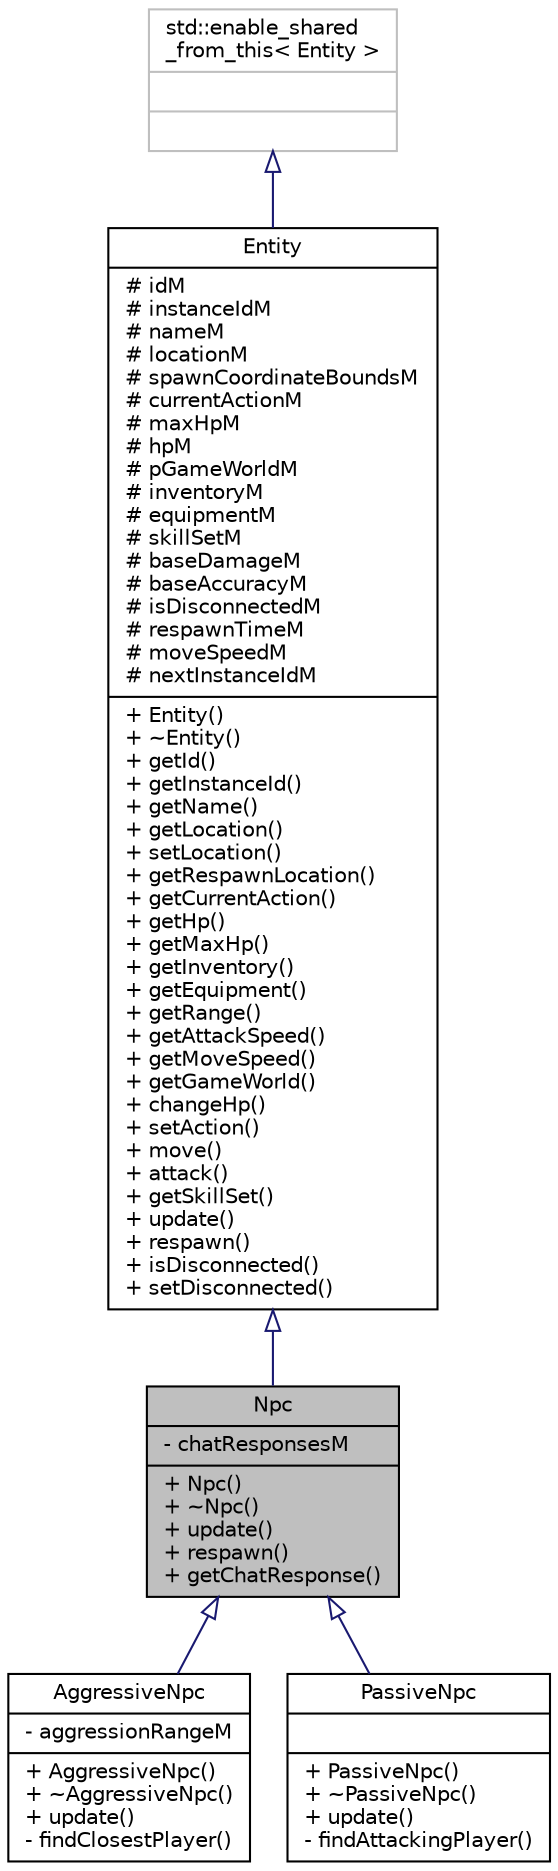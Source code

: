 digraph "Npc"
{
 // LATEX_PDF_SIZE
  edge [fontname="Helvetica",fontsize="10",labelfontname="Helvetica",labelfontsize="10"];
  node [fontname="Helvetica",fontsize="10",shape=record];
  Node1 [label="{Npc\n|- chatResponsesM\l|+ Npc()\l+ ~Npc()\l+ update()\l+ respawn()\l+ getChatResponse()\l}",height=0.2,width=0.4,color="black", fillcolor="grey75", style="filled", fontcolor="black",tooltip="Base NPC class. It represents a peaceful NPC that does not attack the player under any circumstances."];
  Node2 -> Node1 [dir="back",color="midnightblue",fontsize="10",style="solid",arrowtail="onormal",fontname="Helvetica"];
  Node2 [label="{Entity\n|# idM\l# instanceIdM\l# nameM\l# locationM\l# spawnCoordinateBoundsM\l# currentActionM\l# maxHpM\l# hpM\l# pGameWorldM\l# inventoryM\l# equipmentM\l# skillSetM\l# baseDamageM\l# baseAccuracyM\l# isDisconnectedM\l# respawnTimeM\l# moveSpeedM\l# nextInstanceIdM\l|+ Entity()\l+ ~Entity()\l+ getId()\l+ getInstanceId()\l+ getName()\l+ getLocation()\l+ setLocation()\l+ getRespawnLocation()\l+ getCurrentAction()\l+ getHp()\l+ getMaxHp()\l+ getInventory()\l+ getEquipment()\l+ getRange()\l+ getAttackSpeed()\l+ getMoveSpeed()\l+ getGameWorld()\l+ changeHp()\l+ setAction()\l+ move()\l+ attack()\l+ getSkillSet()\l+ update()\l+ respawn()\l+ isDisconnected()\l+ setDisconnected()\l}",height=0.2,width=0.4,color="black", fillcolor="white", style="filled",URL="$classEntity.html",tooltip="Base pure virtual Entity class. Different types of enities inherit this."];
  Node3 -> Node2 [dir="back",color="midnightblue",fontsize="10",style="solid",arrowtail="onormal",fontname="Helvetica"];
  Node3 [label="{std::enable_shared\l_from_this\< Entity \>\n||}",height=0.2,width=0.4,color="grey75", fillcolor="white", style="filled",tooltip=" "];
  Node1 -> Node4 [dir="back",color="midnightblue",fontsize="10",style="solid",arrowtail="onormal",fontname="Helvetica"];
  Node4 [label="{AggressiveNpc\n|- aggressionRangeM\l|+ AggressiveNpc()\l+ ~AggressiveNpc()\l+ update()\l- findClosestPlayer()\l}",height=0.2,width=0.4,color="black", fillcolor="white", style="filled",URL="$classAggressiveNpc.html",tooltip="AggressiveNpc is a type of Npc that attacks the player within its aggression range."];
  Node1 -> Node5 [dir="back",color="midnightblue",fontsize="10",style="solid",arrowtail="onormal",fontname="Helvetica"];
  Node5 [label="{PassiveNpc\n||+ PassiveNpc()\l+ ~PassiveNpc()\l+ update()\l- findAttackingPlayer()\l}",height=0.2,width=0.4,color="black", fillcolor="white", style="filled",URL="$classPassiveNpc.html",tooltip="PassiveNpc is a type of Npc that attacks only if provoked."];
}
